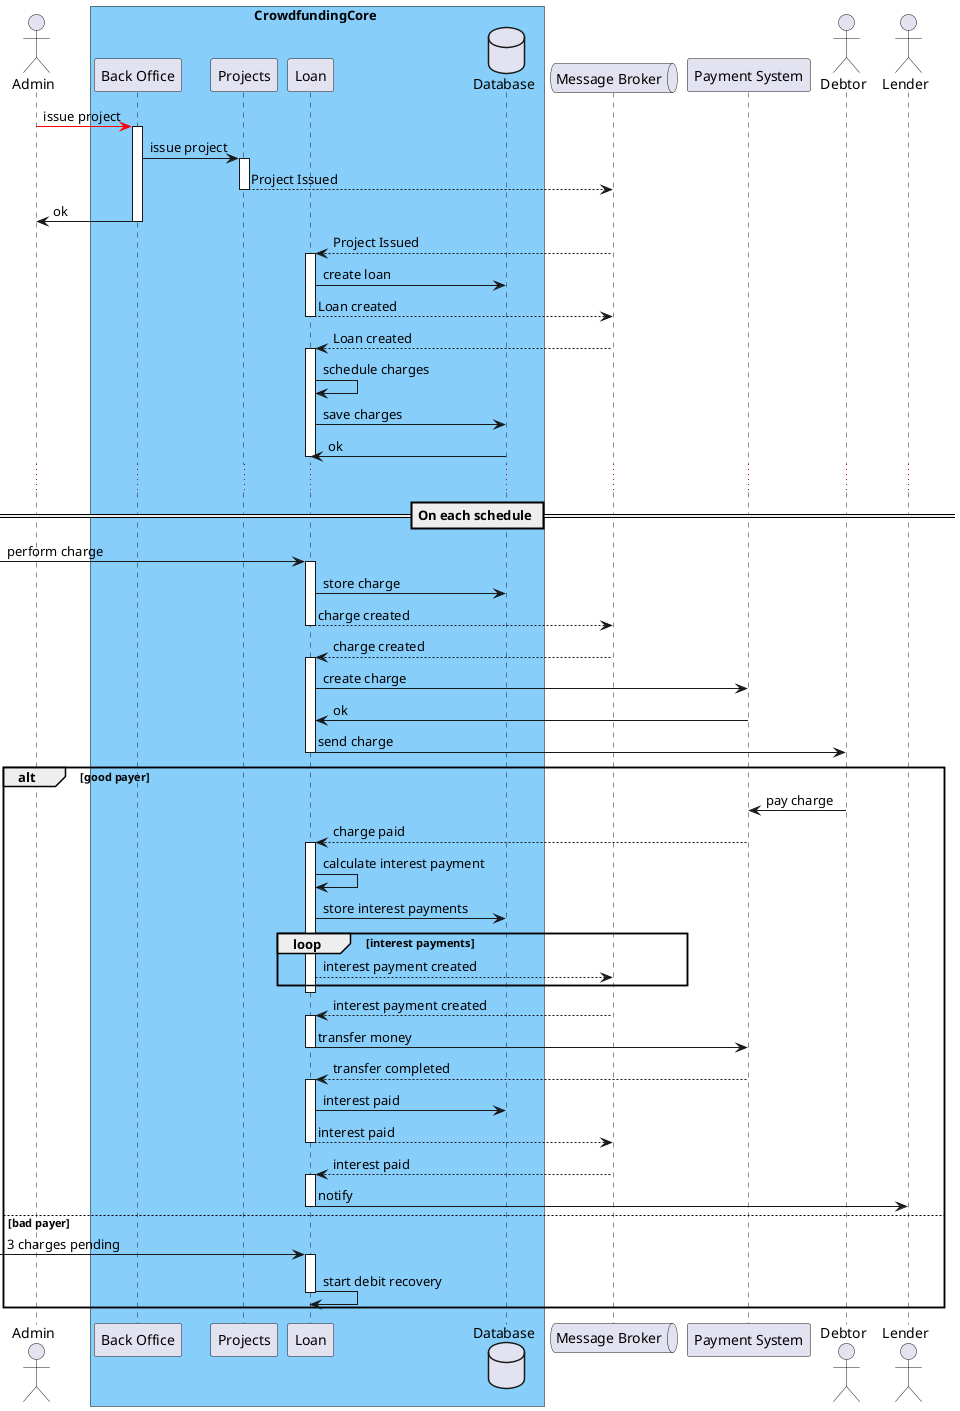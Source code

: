 @startuml Project Lifecycle

actor Admin as a
box CrowdfundingCore #LightSkyBlue
    participant "Back Office" as bo
    participant "Projects" as p
    participant "Loan" as l
    database "Database" as db
end box
queue "Message Broker" as mb
participant "Payment System" as pym
actor Debtor as d
actor Lender as lnd
a -[#Red]> bo: issue project
activate bo
bo -> p: issue project
activate p
  p --> mb: Project Issued
deactivate p
bo -> a: ok
deactivate bo
mb --> l: Project Issued
activate l
l -> db: create loan
l --> mb: Loan created
deactivate l
mb --> l: Loan created
activate l
l -> l: schedule charges
l -> db: save charges
db -> l: ok
deactivate l
...
== On each schedule ==
->l: perform charge
activate l
l -> db: store charge
l --> mb: charge created
deactivate l

mb --> l: charge created
activate l
l -> pym: create charge
pym -> l: ok
l -> d: send charge
deactivate l

alt good payer
  d -> pym: pay charge
  pym --> l: charge paid
  activate l
  l -> l: calculate interest payment
  l -> db: store interest payments
  loop interest payments
  l --> mb: interest payment created
  end
  deactivate l
  mb --> l: interest payment created
  activate l
  l -> pym: transfer money
  deactivate l
  pym --> l: transfer completed
  activate l
  l -> db: interest paid
  l --> mb: interest paid
  deactivate l
  mb --> l: interest paid
  activate l
  l -> lnd: notify
  deactivate l

else bad payer
->l: 3 charges pending
activate l
  l -> l: start debit recovery
deactivate l
end
@enduml